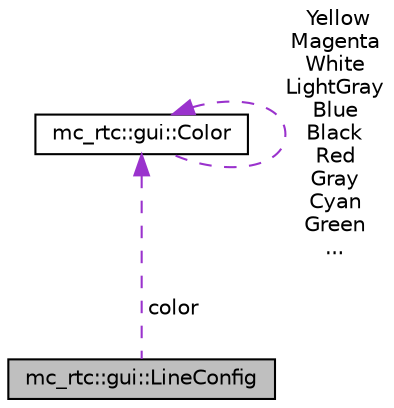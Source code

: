 digraph "mc_rtc::gui::LineConfig"
{
 // INTERACTIVE_SVG=YES
  edge [fontname="Helvetica",fontsize="10",labelfontname="Helvetica",labelfontsize="10"];
  node [fontname="Helvetica",fontsize="10",shape=record];
  Node1 [label="mc_rtc::gui::LineConfig",height=0.2,width=0.4,color="black", fillcolor="grey75", style="filled", fontcolor="black"];
  Node2 -> Node1 [dir="back",color="darkorchid3",fontsize="10",style="dashed",label=" color" ,fontname="Helvetica"];
  Node2 [label="mc_rtc::gui::Color",height=0.2,width=0.4,color="black", fillcolor="white", style="filled",URL="$structmc__rtc_1_1gui_1_1Color.html"];
  Node2 -> Node2 [dir="back",color="darkorchid3",fontsize="10",style="dashed",label=" Yellow\nMagenta\nWhite\nLightGray\nBlue\nBlack\nRed\nGray\nCyan\nGreen\n..." ,fontname="Helvetica"];
}
